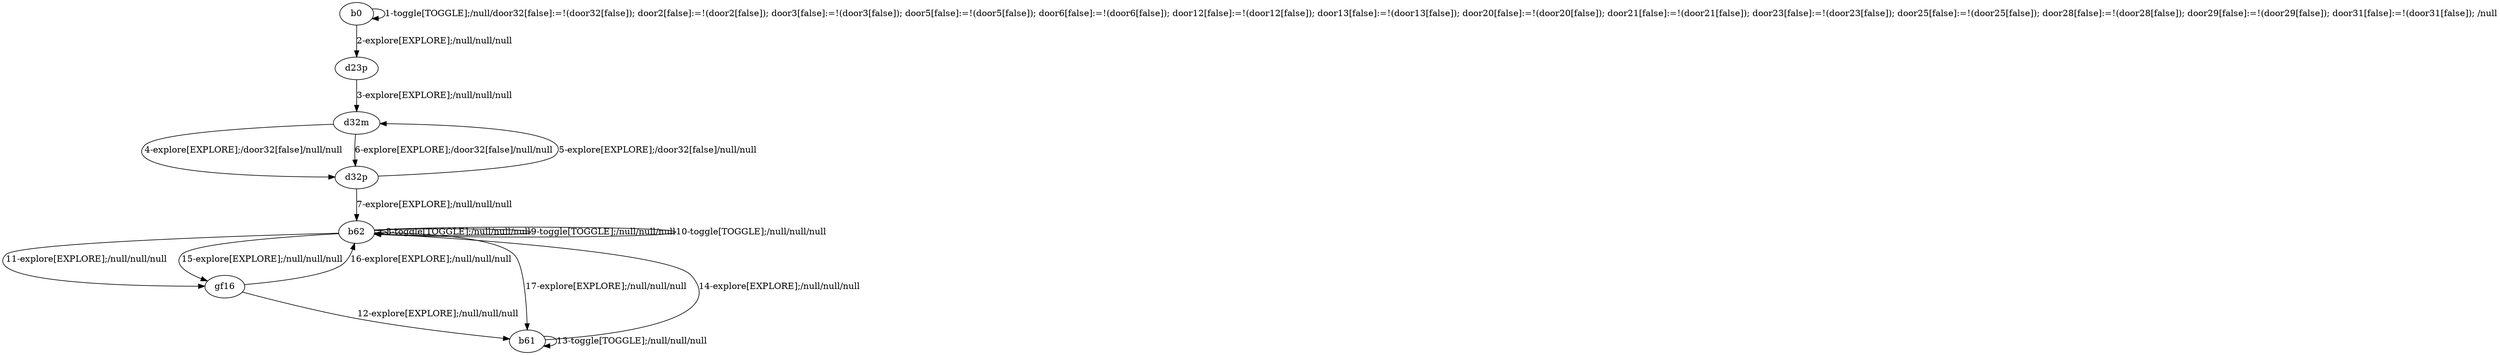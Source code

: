 # Total number of goals covered by this test: 2
# b62 --> b62
# b61 --> b61

digraph g {
"b0" -> "b0" [label = "1-toggle[TOGGLE];/null/door32[false]:=!(door32[false]); door2[false]:=!(door2[false]); door3[false]:=!(door3[false]); door5[false]:=!(door5[false]); door6[false]:=!(door6[false]); door12[false]:=!(door12[false]); door13[false]:=!(door13[false]); door20[false]:=!(door20[false]); door21[false]:=!(door21[false]); door23[false]:=!(door23[false]); door25[false]:=!(door25[false]); door28[false]:=!(door28[false]); door29[false]:=!(door29[false]); door31[false]:=!(door31[false]); /null"];
"b0" -> "d23p" [label = "2-explore[EXPLORE];/null/null/null"];
"d23p" -> "d32m" [label = "3-explore[EXPLORE];/null/null/null"];
"d32m" -> "d32p" [label = "4-explore[EXPLORE];/door32[false]/null/null"];
"d32p" -> "d32m" [label = "5-explore[EXPLORE];/door32[false]/null/null"];
"d32m" -> "d32p" [label = "6-explore[EXPLORE];/door32[false]/null/null"];
"d32p" -> "b62" [label = "7-explore[EXPLORE];/null/null/null"];
"b62" -> "b62" [label = "8-toggle[TOGGLE];/null/null/null"];
"b62" -> "b62" [label = "9-toggle[TOGGLE];/null/null/null"];
"b62" -> "b62" [label = "10-toggle[TOGGLE];/null/null/null"];
"b62" -> "gf16" [label = "11-explore[EXPLORE];/null/null/null"];
"gf16" -> "b61" [label = "12-explore[EXPLORE];/null/null/null"];
"b61" -> "b61" [label = "13-toggle[TOGGLE];/null/null/null"];
"b61" -> "b62" [label = "14-explore[EXPLORE];/null/null/null"];
"b62" -> "gf16" [label = "15-explore[EXPLORE];/null/null/null"];
"gf16" -> "b62" [label = "16-explore[EXPLORE];/null/null/null"];
"b62" -> "b61" [label = "17-explore[EXPLORE];/null/null/null"];
}